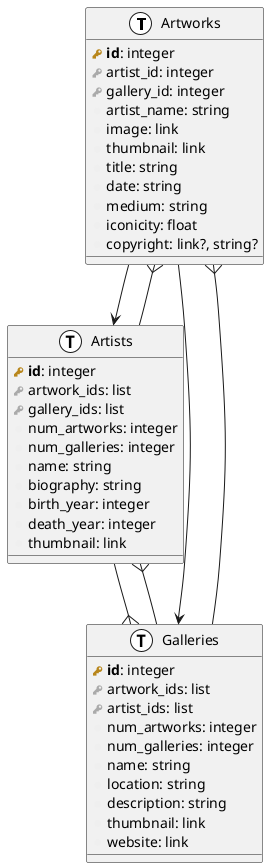 @startuml

!define primary_key(x) <b><color:#b8861b><&key></color> x</b>
!define foreign_key(x) <color:#aaaaaa><&key></color> x
!define column(x) <color:#efefef><&media-record></color> x
!define table(x) entity x << (T, white) >>

table( Artworks ) {
  primary_key( id ): integer
  foreign_key(artist_id): integer
  foreign_key(gallery_id): integer
  column(artist_name): string
  column(image): link
  column(thumbnail): link
  column(title): string
  column(date): string
  column(medium): string
  column(iconicity): float
  column(copyright): link?, string?
}

table( Artists ) {
  primary_key( id ): integer
  foreign_key(artwork_ids): list
  foreign_key(gallery_ids): list
  column(num_artworks): integer
  column(num_galleries): integer
  column( name ): string 
  column(biography): string
  column(birth_year): integer
  column(death_year): integer
  column(thumbnail): link
}

table( Galleries ) {
  primary_key( id ): integer
  foreign_key(artwork_ids): list
  foreign_key(artist_ids): list
  column(num_artworks): integer
  column(num_galleries): integer
  column(name): string
  column(location): string 
  column(description): string
  column(thumbnail): link
  column(website): link
}

Galleries --{ Artists
Galleries --{ Artworks

Artists --{ Artworks
Artists --{ Galleries

Artworks --> Artists
Artworks --> Galleries
@enduml